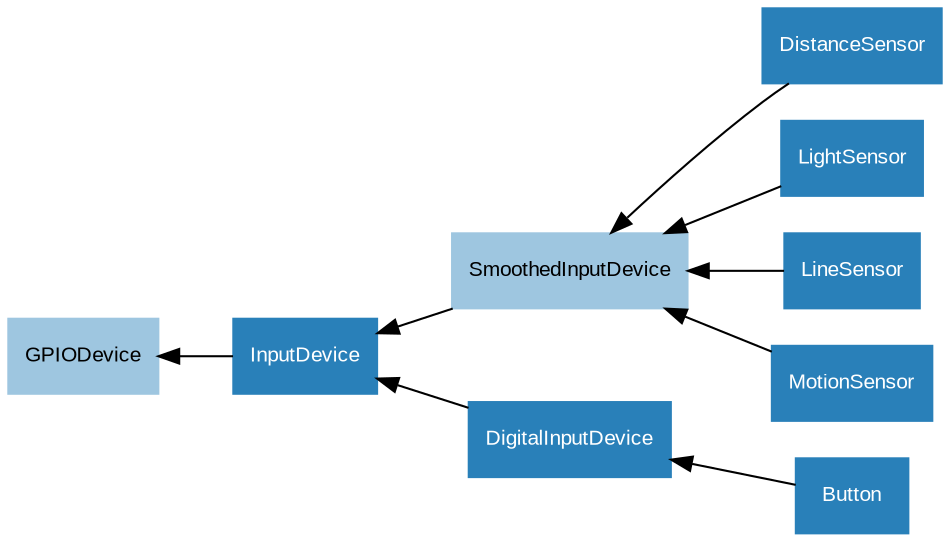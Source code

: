 digraph classes {
    graph [rankdir=RL];
    node [shape=rect, style=filled, fontname=Arial, fontsize=10];
    edge [];

    /* Mixin classes */
    node [color="#c69ee0", fontcolor="#000000"]

    /* Abstract classes */
    node [color="#9ec6e0", fontcolor="#000000"]

    GPIODevice;
    SmoothedInputDevice;

    /* Concrete classes */
    node [color="#2980b9", fontcolor="#ffffff"];

    Button->DigitalInputDevice;
    DigitalInputDevice->InputDevice;
    DistanceSensor->SmoothedInputDevice;
    InputDevice->GPIODevice;
    LightSensor->SmoothedInputDevice;
    LineSensor->SmoothedInputDevice;
    MotionSensor->SmoothedInputDevice;
    SmoothedInputDevice->InputDevice;
}
